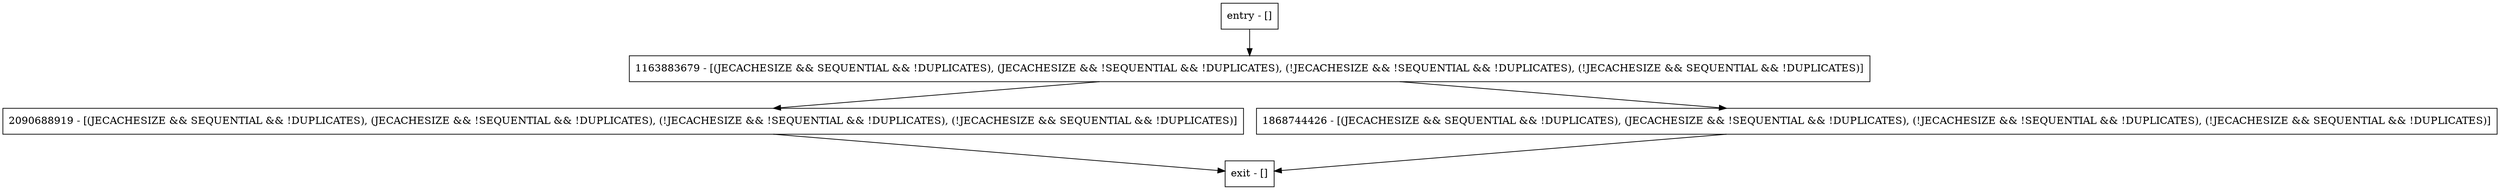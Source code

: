 digraph getDbFileSummary {
node [shape=record];
2090688919 [label="2090688919 - [(JECACHESIZE && SEQUENTIAL && !DUPLICATES), (JECACHESIZE && !SEQUENTIAL && !DUPLICATES), (!JECACHESIZE && !SEQUENTIAL && !DUPLICATES), (!JECACHESIZE && SEQUENTIAL && !DUPLICATES)]"];
entry [label="entry - []"];
exit [label="exit - []"];
1163883679 [label="1163883679 - [(JECACHESIZE && SEQUENTIAL && !DUPLICATES), (JECACHESIZE && !SEQUENTIAL && !DUPLICATES), (!JECACHESIZE && !SEQUENTIAL && !DUPLICATES), (!JECACHESIZE && SEQUENTIAL && !DUPLICATES)]"];
1868744426 [label="1868744426 - [(JECACHESIZE && SEQUENTIAL && !DUPLICATES), (JECACHESIZE && !SEQUENTIAL && !DUPLICATES), (!JECACHESIZE && !SEQUENTIAL && !DUPLICATES), (!JECACHESIZE && SEQUENTIAL && !DUPLICATES)]"];
entry;
exit;
2090688919 -> exit;
entry -> 1163883679;
1163883679 -> 2090688919;
1163883679 -> 1868744426;
1868744426 -> exit;
}
